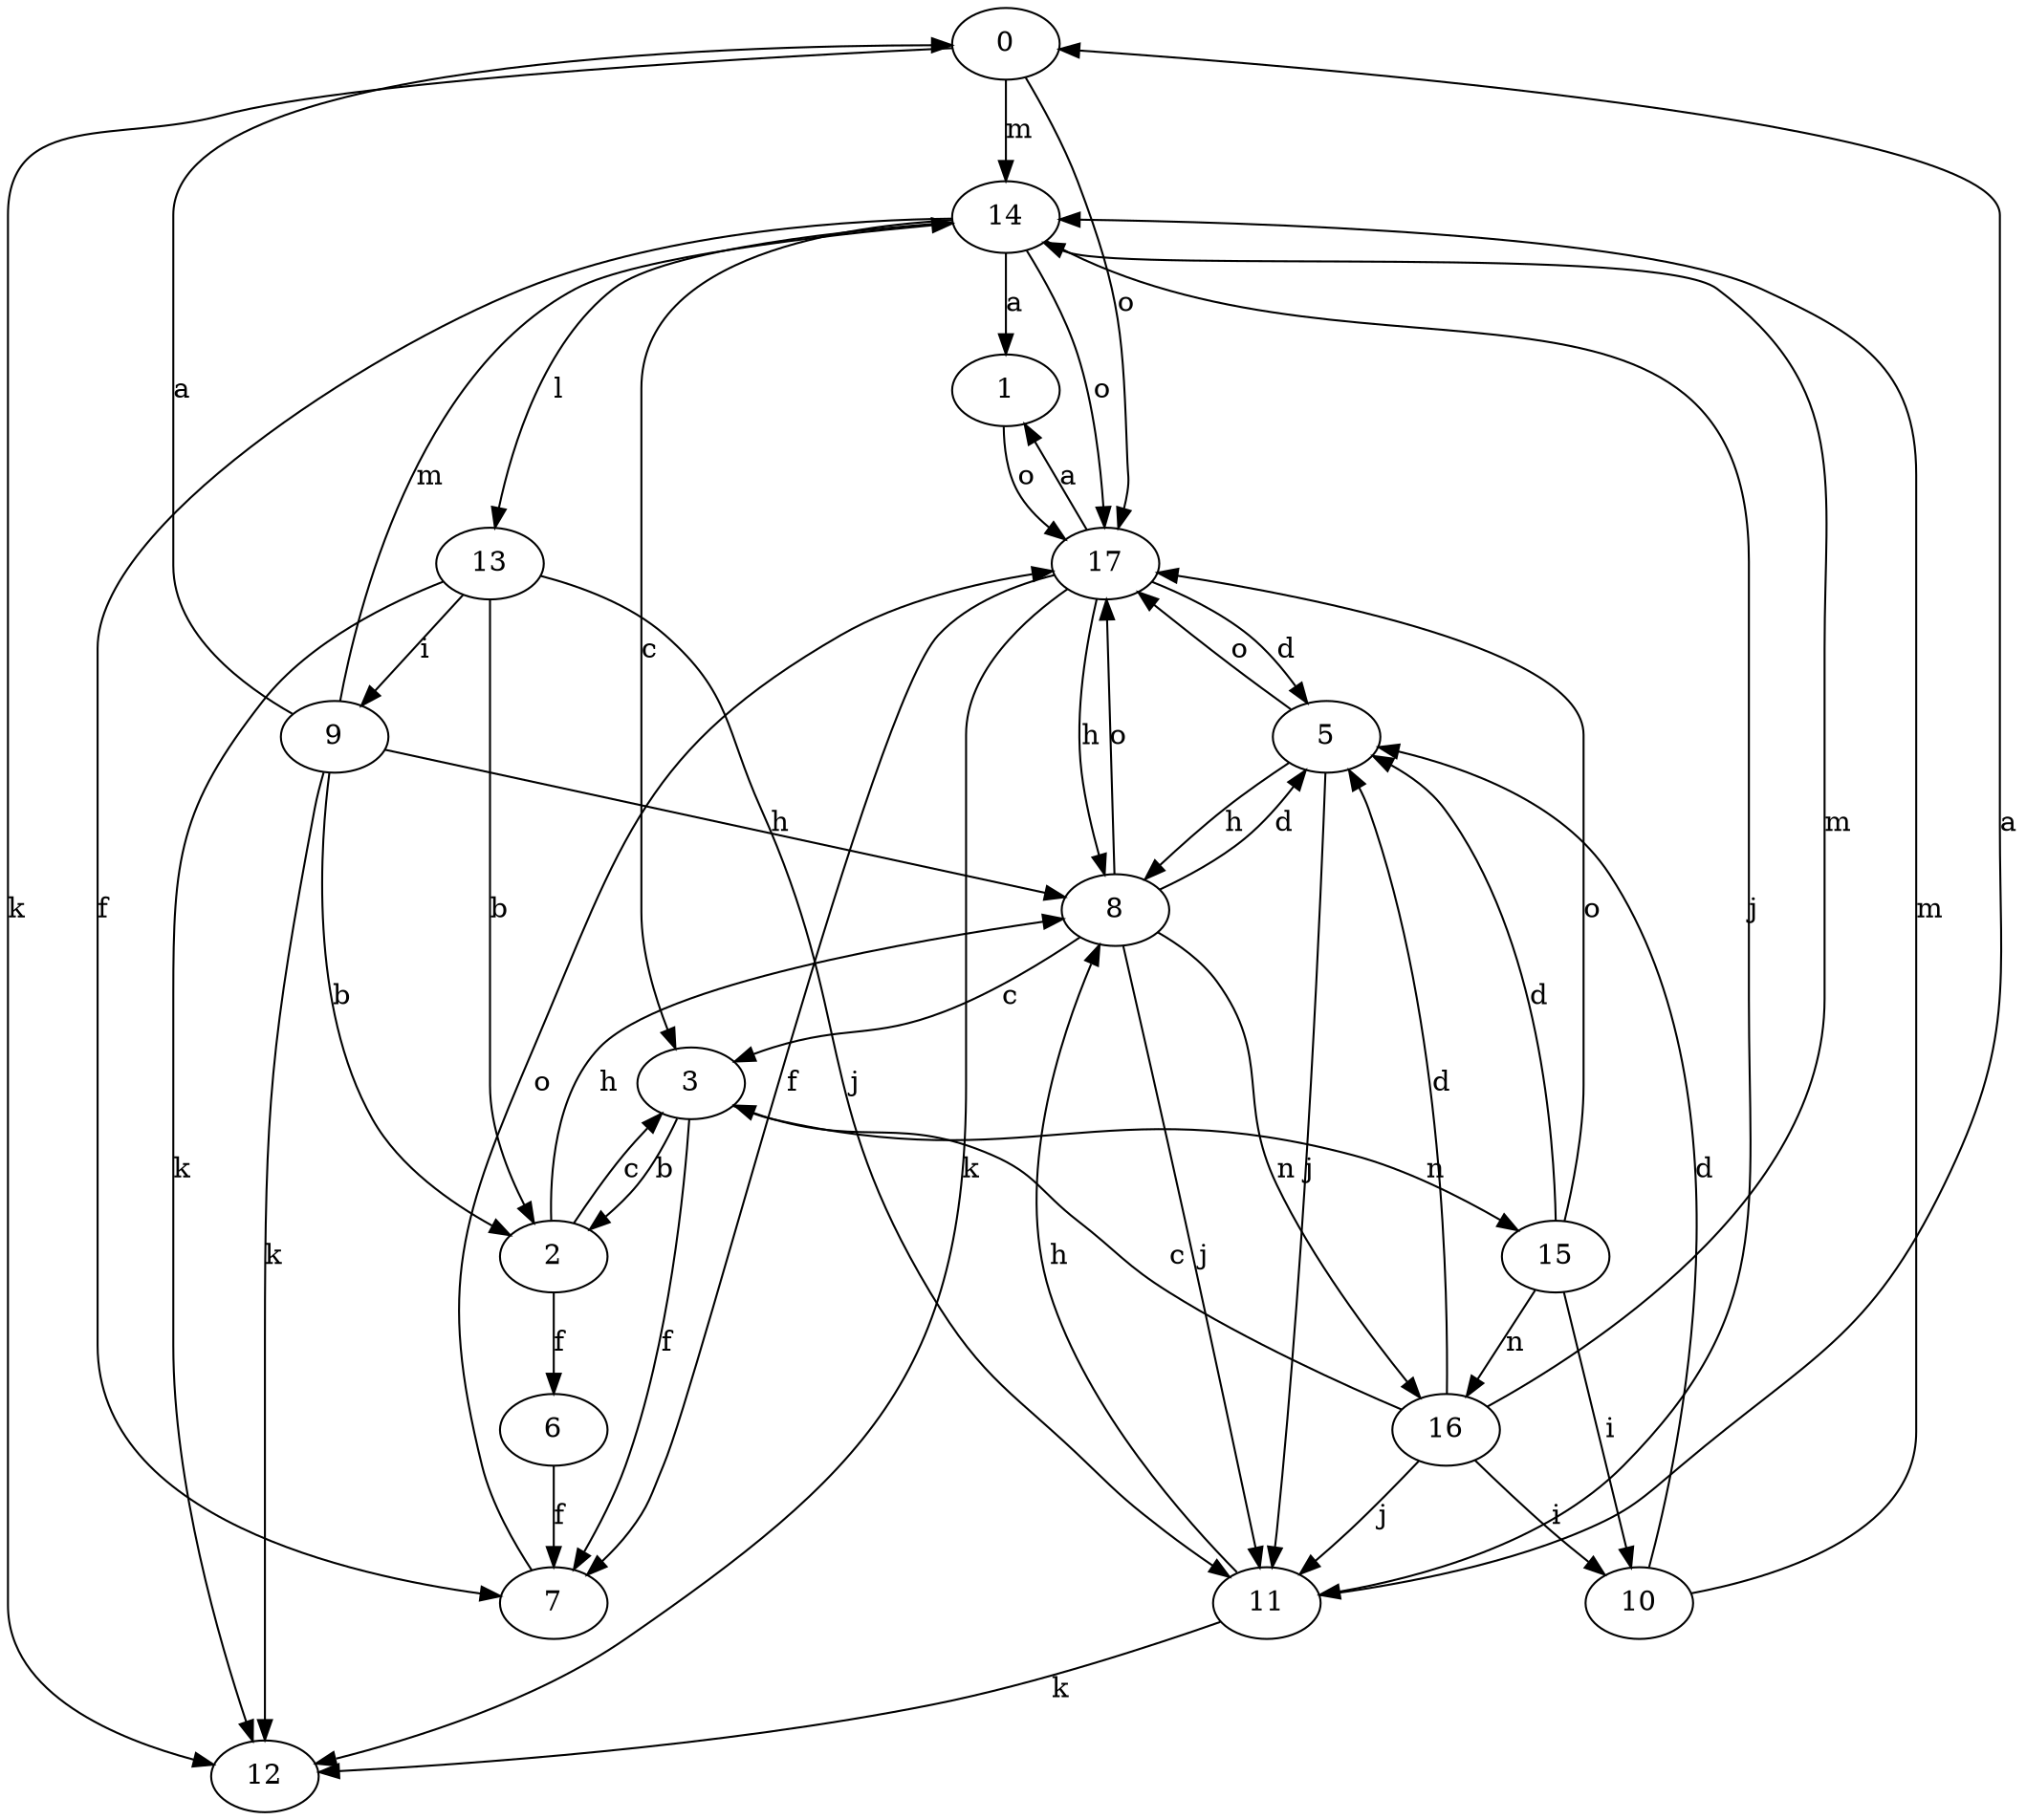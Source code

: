 strict digraph  {
0;
1;
2;
3;
5;
6;
7;
8;
9;
10;
11;
12;
13;
14;
15;
16;
17;
0 -> 12  [label=k];
0 -> 14  [label=m];
0 -> 17  [label=o];
1 -> 17  [label=o];
2 -> 3  [label=c];
2 -> 6  [label=f];
2 -> 8  [label=h];
3 -> 2  [label=b];
3 -> 7  [label=f];
3 -> 15  [label=n];
5 -> 8  [label=h];
5 -> 11  [label=j];
5 -> 17  [label=o];
6 -> 7  [label=f];
7 -> 17  [label=o];
8 -> 3  [label=c];
8 -> 5  [label=d];
8 -> 11  [label=j];
8 -> 16  [label=n];
8 -> 17  [label=o];
9 -> 0  [label=a];
9 -> 2  [label=b];
9 -> 8  [label=h];
9 -> 12  [label=k];
9 -> 14  [label=m];
10 -> 5  [label=d];
10 -> 14  [label=m];
11 -> 0  [label=a];
11 -> 8  [label=h];
11 -> 12  [label=k];
13 -> 2  [label=b];
13 -> 9  [label=i];
13 -> 11  [label=j];
13 -> 12  [label=k];
14 -> 1  [label=a];
14 -> 3  [label=c];
14 -> 7  [label=f];
14 -> 11  [label=j];
14 -> 13  [label=l];
14 -> 17  [label=o];
15 -> 5  [label=d];
15 -> 10  [label=i];
15 -> 16  [label=n];
15 -> 17  [label=o];
16 -> 3  [label=c];
16 -> 5  [label=d];
16 -> 10  [label=i];
16 -> 11  [label=j];
16 -> 14  [label=m];
17 -> 1  [label=a];
17 -> 5  [label=d];
17 -> 7  [label=f];
17 -> 8  [label=h];
17 -> 12  [label=k];
}
